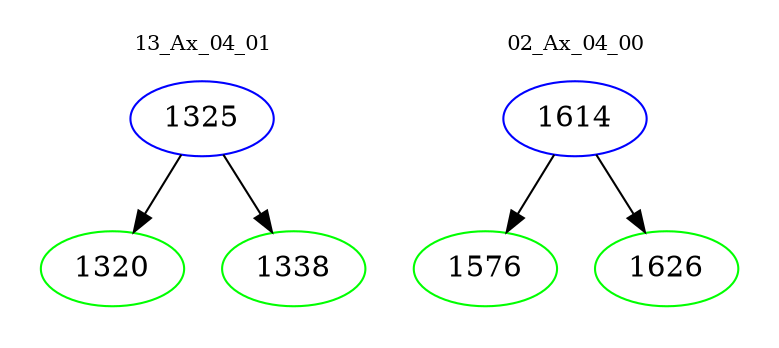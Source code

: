 digraph{
subgraph cluster_0 {
color = white
label = "13_Ax_04_01";
fontsize=10;
T0_1325 [label="1325", color="blue"]
T0_1325 -> T0_1320 [color="black"]
T0_1320 [label="1320", color="green"]
T0_1325 -> T0_1338 [color="black"]
T0_1338 [label="1338", color="green"]
}
subgraph cluster_1 {
color = white
label = "02_Ax_04_00";
fontsize=10;
T1_1614 [label="1614", color="blue"]
T1_1614 -> T1_1576 [color="black"]
T1_1576 [label="1576", color="green"]
T1_1614 -> T1_1626 [color="black"]
T1_1626 [label="1626", color="green"]
}
}
